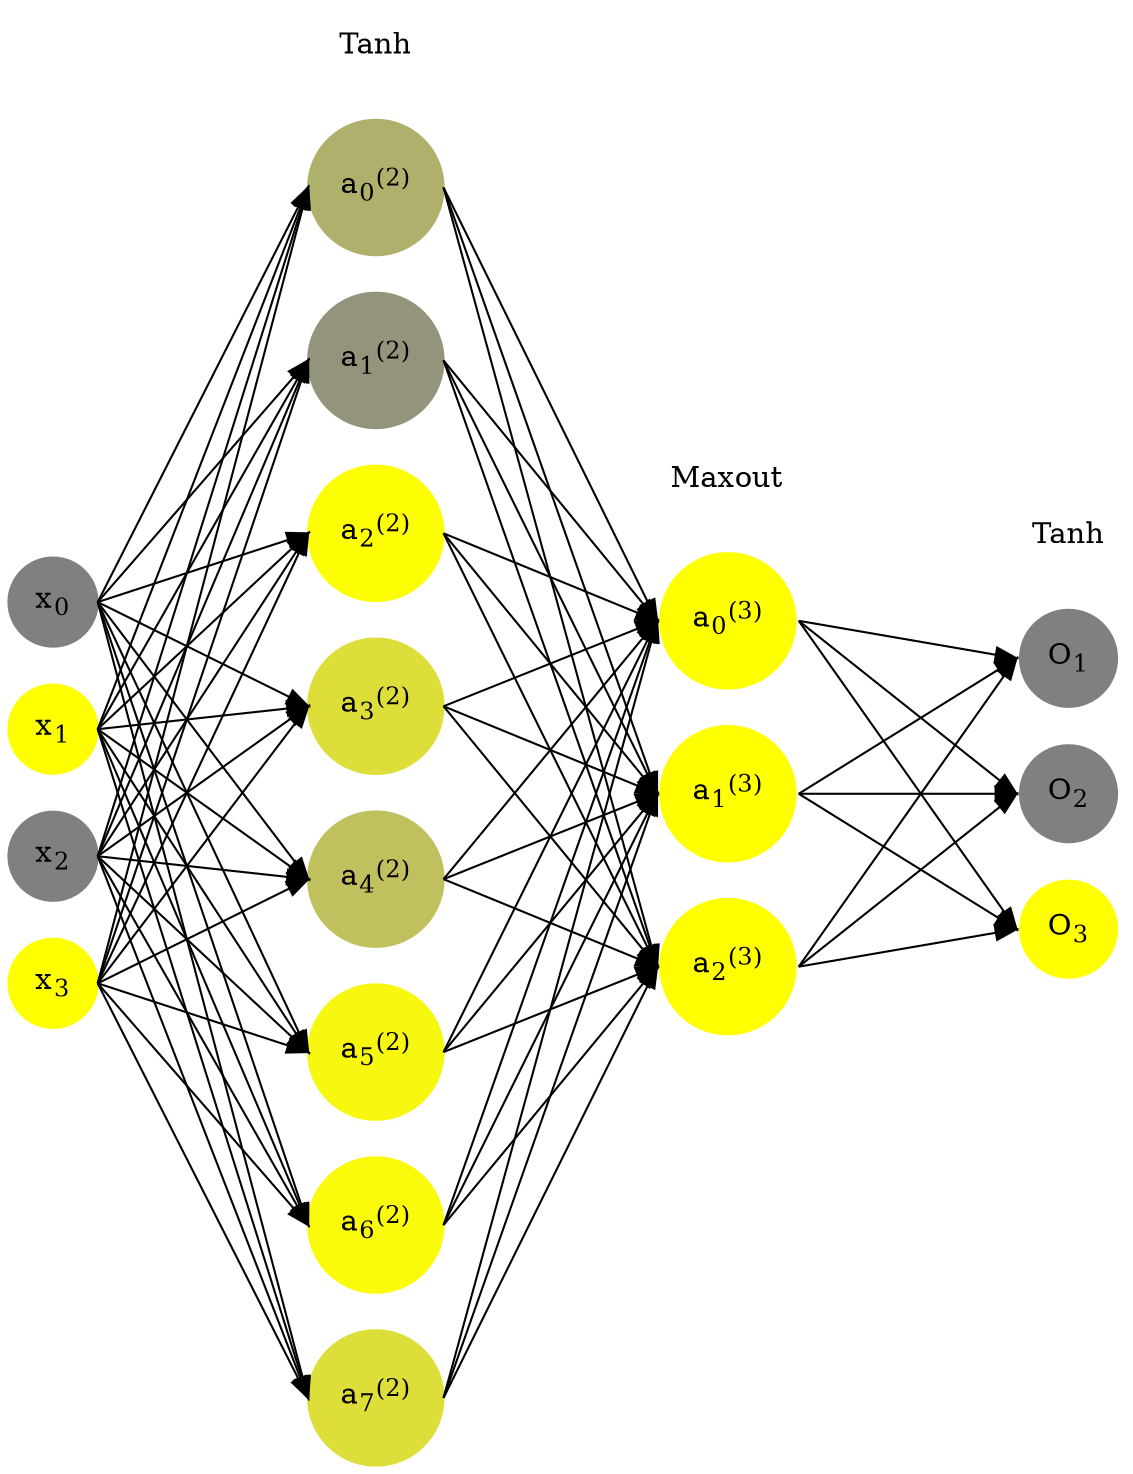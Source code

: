 digraph G {
	rankdir = LR;
	splines=false;
	edge[style=invis];
	ranksep= 1.4;
	{
	node [shape=circle, color="0.1667, 0.0, 0.5", style=filled, fillcolor="0.1667, 0.0, 0.5"];
	x0 [label=<x<sub>0</sub>>];
	}
	{
	node [shape=circle, color="0.1667, 1.0, 1.0", style=filled, fillcolor="0.1667, 1.0, 1.0"];
	x1 [label=<x<sub>1</sub>>];
	}
	{
	node [shape=circle, color="0.1667, 0.0, 0.5", style=filled, fillcolor="0.1667, 0.0, 0.5"];
	x2 [label=<x<sub>2</sub>>];
	}
	{
	node [shape=circle, color="0.1667, 1.0, 1.0", style=filled, fillcolor="0.1667, 1.0, 1.0"];
	x3 [label=<x<sub>3</sub>>];
	}
	{
	node [shape=circle, color="0.1667, 0.377006, 0.688503", style=filled, fillcolor="0.1667, 0.377006, 0.688503"];
	a02 [label=<a<sub>0</sub><sup>(2)</sup>>];
	}
	{
	node [shape=circle, color="0.1667, 0.162726, 0.581363", style=filled, fillcolor="0.1667, 0.162726, 0.581363"];
	a12 [label=<a<sub>1</sub><sup>(2)</sup>>];
	}
	{
	node [shape=circle, color="0.1667, 0.984540, 0.992270", style=filled, fillcolor="0.1667, 0.984540, 0.992270"];
	a22 [label=<a<sub>2</sub><sup>(2)</sup>>];
	}
	{
	node [shape=circle, color="0.1667, 0.738089, 0.869045", style=filled, fillcolor="0.1667, 0.738089, 0.869045"];
	a32 [label=<a<sub>3</sub><sup>(2)</sup>>];
	}
	{
	node [shape=circle, color="0.1667, 0.500713, 0.750356", style=filled, fillcolor="0.1667, 0.500713, 0.750356"];
	a42 [label=<a<sub>4</sub><sup>(2)</sup>>];
	}
	{
	node [shape=circle, color="0.1667, 0.934706, 0.967353", style=filled, fillcolor="0.1667, 0.934706, 0.967353"];
	a52 [label=<a<sub>5</sub><sup>(2)</sup>>];
	}
	{
	node [shape=circle, color="0.1667, 0.954289, 0.977144", style=filled, fillcolor="0.1667, 0.954289, 0.977144"];
	a62 [label=<a<sub>6</sub><sup>(2)</sup>>];
	}
	{
	node [shape=circle, color="0.1667, 0.737753, 0.868876", style=filled, fillcolor="0.1667, 0.737753, 0.868876"];
	a72 [label=<a<sub>7</sub><sup>(2)</sup>>];
	}
	{
	node [shape=circle, color="0.1667, 1.120655, 1.060328", style=filled, fillcolor="0.1667, 1.120655, 1.060328"];
	a03 [label=<a<sub>0</sub><sup>(3)</sup>>];
	}
	{
	node [shape=circle, color="0.1667, 1.120655, 1.060328", style=filled, fillcolor="0.1667, 1.120655, 1.060328"];
	a13 [label=<a<sub>1</sub><sup>(3)</sup>>];
	}
	{
	node [shape=circle, color="0.1667, 1.120655, 1.060328", style=filled, fillcolor="0.1667, 1.120655, 1.060328"];
	a23 [label=<a<sub>2</sub><sup>(3)</sup>>];
	}
	{
	node [shape=circle, color="0.1667, 0.0, 0.5", style=filled, fillcolor="0.1667, 0.0, 0.5"];
	O1 [label=<O<sub>1</sub>>];
	}
	{
	node [shape=circle, color="0.1667, 0.0, 0.5", style=filled, fillcolor="0.1667, 0.0, 0.5"];
	O2 [label=<O<sub>2</sub>>];
	}
	{
	node [shape=circle, color="0.1667, 1.0, 1.0", style=filled, fillcolor="0.1667, 1.0, 1.0"];
	O3 [label=<O<sub>3</sub>>];
	}
	{
	rank=same;
	x0->x1->x2->x3;
	}
	{
	rank=same;
	a02->a12->a22->a32->a42->a52->a62->a72;
	}
	{
	rank=same;
	a03->a13->a23;
	}
	{
	rank=same;
	O1->O2->O3;
	}
	l1 [shape=plaintext,label="Tanh"];
	l1->a02;
	{rank=same; l1;a02};
	l2 [shape=plaintext,label="Maxout"];
	l2->a03;
	{rank=same; l2;a03};
	l3 [shape=plaintext,label="Tanh"];
	l3->O1;
	{rank=same; l3;O1};
edge[style=solid, tailport=e, headport=w];
	{x0;x1;x2;x3} -> {a02;a12;a22;a32;a42;a52;a62;a72};
	{a02;a12;a22;a32;a42;a52;a62;a72} -> {a03;a13;a23};
	{a03;a13;a23} -> {O1,O2,O3};
}